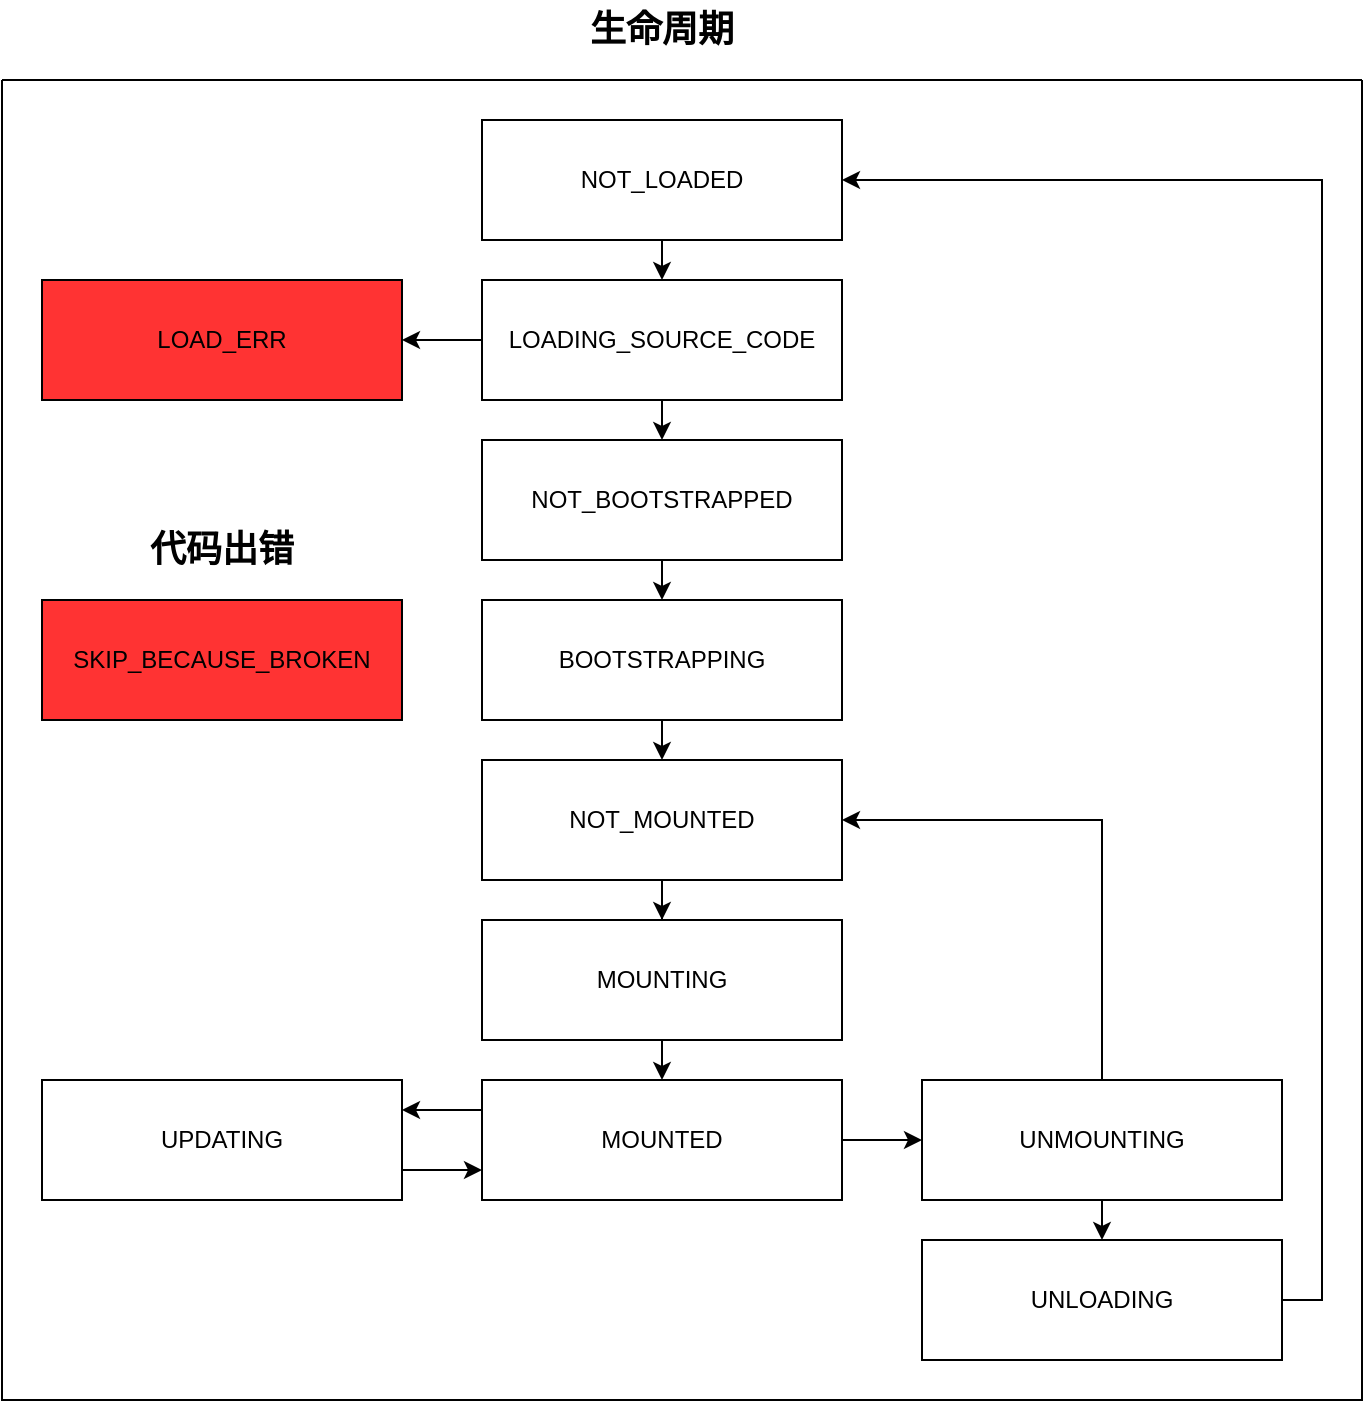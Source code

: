 <mxfile version="22.1.16" type="github">
  <diagram name="微前端" id="fnUhyGsoiNcezvq9pX6R">
    <mxGraphModel dx="2961" dy="1408" grid="1" gridSize="10" guides="1" tooltips="1" connect="1" arrows="1" fold="1" page="1" pageScale="1" pageWidth="827" pageHeight="1169" math="0" shadow="0">
      <root>
        <mxCell id="0" />
        <mxCell id="1" parent="0" />
        <mxCell id="3RE091t_g2rGld83odUV-13" style="edgeStyle=orthogonalEdgeStyle;rounded=0;orthogonalLoop=1;jettySize=auto;html=1;exitX=1;exitY=0.5;exitDx=0;exitDy=0;" parent="1" source="3RE091t_g2rGld83odUV-12" target="3RE091t_g2rGld83odUV-1" edge="1">
          <mxGeometry relative="1" as="geometry">
            <Array as="points">
              <mxPoint x="580" y="830" />
              <mxPoint x="580" y="270" />
            </Array>
          </mxGeometry>
        </mxCell>
        <mxCell id="3RE091t_g2rGld83odUV-14" style="edgeStyle=orthogonalEdgeStyle;rounded=0;orthogonalLoop=1;jettySize=auto;html=1;exitX=0.5;exitY=1;exitDx=0;exitDy=0;entryX=0.5;entryY=0;entryDx=0;entryDy=0;" parent="1" source="3RE091t_g2rGld83odUV-1" target="3RE091t_g2rGld83odUV-2" edge="1">
          <mxGeometry relative="1" as="geometry" />
        </mxCell>
        <mxCell id="3RE091t_g2rGld83odUV-1" value="NOT_LOADED" style="rounded=0;whiteSpace=wrap;html=1;" parent="1" vertex="1">
          <mxGeometry x="160" y="240" width="180" height="60" as="geometry" />
        </mxCell>
        <mxCell id="3RE091t_g2rGld83odUV-15" style="edgeStyle=orthogonalEdgeStyle;rounded=0;orthogonalLoop=1;jettySize=auto;html=1;exitX=0.5;exitY=1;exitDx=0;exitDy=0;entryX=0.5;entryY=0;entryDx=0;entryDy=0;" parent="1" source="3RE091t_g2rGld83odUV-2" target="3RE091t_g2rGld83odUV-4" edge="1">
          <mxGeometry relative="1" as="geometry" />
        </mxCell>
        <mxCell id="3RE091t_g2rGld83odUV-24" style="edgeStyle=orthogonalEdgeStyle;rounded=0;orthogonalLoop=1;jettySize=auto;html=1;exitX=0;exitY=0.5;exitDx=0;exitDy=0;entryX=1;entryY=0.5;entryDx=0;entryDy=0;" parent="1" source="3RE091t_g2rGld83odUV-2" target="3RE091t_g2rGld83odUV-3" edge="1">
          <mxGeometry relative="1" as="geometry" />
        </mxCell>
        <mxCell id="3RE091t_g2rGld83odUV-2" value="LOADING_SOURCE_CODE" style="rounded=0;whiteSpace=wrap;html=1;" parent="1" vertex="1">
          <mxGeometry x="160" y="320" width="180" height="60" as="geometry" />
        </mxCell>
        <mxCell id="3RE091t_g2rGld83odUV-3" value="LOAD_ERR" style="rounded=0;whiteSpace=wrap;html=1;fillColor=#FF3333;" parent="1" vertex="1">
          <mxGeometry x="-60" y="320" width="180" height="60" as="geometry" />
        </mxCell>
        <mxCell id="3RE091t_g2rGld83odUV-16" style="edgeStyle=orthogonalEdgeStyle;rounded=0;orthogonalLoop=1;jettySize=auto;html=1;exitX=0.5;exitY=1;exitDx=0;exitDy=0;entryX=0.5;entryY=0;entryDx=0;entryDy=0;" parent="1" source="3RE091t_g2rGld83odUV-4" target="3RE091t_g2rGld83odUV-5" edge="1">
          <mxGeometry relative="1" as="geometry" />
        </mxCell>
        <mxCell id="3RE091t_g2rGld83odUV-4" value="NOT_BOOTSTRAPPED" style="rounded=0;whiteSpace=wrap;html=1;" parent="1" vertex="1">
          <mxGeometry x="160" y="400" width="180" height="60" as="geometry" />
        </mxCell>
        <mxCell id="3RE091t_g2rGld83odUV-17" style="edgeStyle=orthogonalEdgeStyle;rounded=0;orthogonalLoop=1;jettySize=auto;html=1;exitX=0.5;exitY=1;exitDx=0;exitDy=0;entryX=0.5;entryY=0;entryDx=0;entryDy=0;" parent="1" source="3RE091t_g2rGld83odUV-5" target="3RE091t_g2rGld83odUV-7" edge="1">
          <mxGeometry relative="1" as="geometry" />
        </mxCell>
        <mxCell id="3RE091t_g2rGld83odUV-5" value="BOOTSTRAPPING" style="rounded=0;whiteSpace=wrap;html=1;" parent="1" vertex="1">
          <mxGeometry x="160" y="480" width="180" height="60" as="geometry" />
        </mxCell>
        <mxCell id="3RE091t_g2rGld83odUV-6" value="SKIP_BECAUSE_BROKEN" style="rounded=0;whiteSpace=wrap;html=1;fillColor=#FF3333;" parent="1" vertex="1">
          <mxGeometry x="-60" y="480" width="180" height="60" as="geometry" />
        </mxCell>
        <mxCell id="3RE091t_g2rGld83odUV-18" style="edgeStyle=orthogonalEdgeStyle;rounded=0;orthogonalLoop=1;jettySize=auto;html=1;exitX=0.5;exitY=1;exitDx=0;exitDy=0;" parent="1" source="3RE091t_g2rGld83odUV-7" target="3RE091t_g2rGld83odUV-8" edge="1">
          <mxGeometry relative="1" as="geometry" />
        </mxCell>
        <mxCell id="3RE091t_g2rGld83odUV-7" value="NOT_MOUNTED" style="rounded=0;whiteSpace=wrap;html=1;" parent="1" vertex="1">
          <mxGeometry x="160" y="560" width="180" height="60" as="geometry" />
        </mxCell>
        <mxCell id="3RE091t_g2rGld83odUV-19" style="edgeStyle=orthogonalEdgeStyle;rounded=0;orthogonalLoop=1;jettySize=auto;html=1;exitX=0.5;exitY=1;exitDx=0;exitDy=0;entryX=0.5;entryY=0;entryDx=0;entryDy=0;" parent="1" source="3RE091t_g2rGld83odUV-8" target="3RE091t_g2rGld83odUV-9" edge="1">
          <mxGeometry relative="1" as="geometry" />
        </mxCell>
        <mxCell id="3RE091t_g2rGld83odUV-8" value="MOUNTING" style="rounded=0;whiteSpace=wrap;html=1;" parent="1" vertex="1">
          <mxGeometry x="160" y="640" width="180" height="60" as="geometry" />
        </mxCell>
        <mxCell id="3RE091t_g2rGld83odUV-20" style="edgeStyle=orthogonalEdgeStyle;rounded=0;orthogonalLoop=1;jettySize=auto;html=1;exitX=1;exitY=0.5;exitDx=0;exitDy=0;entryX=0;entryY=0.5;entryDx=0;entryDy=0;" parent="1" source="3RE091t_g2rGld83odUV-9" target="3RE091t_g2rGld83odUV-11" edge="1">
          <mxGeometry relative="1" as="geometry" />
        </mxCell>
        <mxCell id="3RE091t_g2rGld83odUV-21" style="edgeStyle=orthogonalEdgeStyle;rounded=0;orthogonalLoop=1;jettySize=auto;html=1;exitX=0;exitY=0.25;exitDx=0;exitDy=0;entryX=1;entryY=0.25;entryDx=0;entryDy=0;" parent="1" source="3RE091t_g2rGld83odUV-9" target="3RE091t_g2rGld83odUV-10" edge="1">
          <mxGeometry relative="1" as="geometry" />
        </mxCell>
        <mxCell id="3RE091t_g2rGld83odUV-9" value="MOUNTED" style="rounded=0;whiteSpace=wrap;html=1;" parent="1" vertex="1">
          <mxGeometry x="160" y="720" width="180" height="60" as="geometry" />
        </mxCell>
        <mxCell id="3RE091t_g2rGld83odUV-22" style="edgeStyle=orthogonalEdgeStyle;rounded=0;orthogonalLoop=1;jettySize=auto;html=1;exitX=1;exitY=0.75;exitDx=0;exitDy=0;entryX=0;entryY=0.75;entryDx=0;entryDy=0;" parent="1" source="3RE091t_g2rGld83odUV-10" target="3RE091t_g2rGld83odUV-9" edge="1">
          <mxGeometry relative="1" as="geometry" />
        </mxCell>
        <mxCell id="3RE091t_g2rGld83odUV-10" value="UPDATING" style="rounded=0;whiteSpace=wrap;html=1;" parent="1" vertex="1">
          <mxGeometry x="-60" y="720" width="180" height="60" as="geometry" />
        </mxCell>
        <mxCell id="3RE091t_g2rGld83odUV-23" style="edgeStyle=orthogonalEdgeStyle;rounded=0;orthogonalLoop=1;jettySize=auto;html=1;exitX=0.5;exitY=1;exitDx=0;exitDy=0;entryX=0.5;entryY=0;entryDx=0;entryDy=0;" parent="1" source="3RE091t_g2rGld83odUV-11" target="3RE091t_g2rGld83odUV-12" edge="1">
          <mxGeometry relative="1" as="geometry" />
        </mxCell>
        <mxCell id="3RE091t_g2rGld83odUV-26" style="edgeStyle=orthogonalEdgeStyle;rounded=0;orthogonalLoop=1;jettySize=auto;html=1;exitX=0.5;exitY=0;exitDx=0;exitDy=0;entryX=1;entryY=0.5;entryDx=0;entryDy=0;" parent="1" source="3RE091t_g2rGld83odUV-11" target="3RE091t_g2rGld83odUV-7" edge="1">
          <mxGeometry relative="1" as="geometry" />
        </mxCell>
        <mxCell id="3RE091t_g2rGld83odUV-11" value="UNMOUNTING" style="rounded=0;whiteSpace=wrap;html=1;" parent="1" vertex="1">
          <mxGeometry x="380" y="720" width="180" height="60" as="geometry" />
        </mxCell>
        <mxCell id="3RE091t_g2rGld83odUV-12" value="UNLOADING" style="rounded=0;whiteSpace=wrap;html=1;" parent="1" vertex="1">
          <mxGeometry x="380" y="800" width="180" height="60" as="geometry" />
        </mxCell>
        <mxCell id="3RE091t_g2rGld83odUV-25" value="&lt;font style=&quot;font-size: 18px;&quot;&gt;&lt;b&gt;代码出错&lt;/b&gt;&lt;/font&gt;" style="text;html=1;strokeColor=none;fillColor=none;align=center;verticalAlign=middle;whiteSpace=wrap;rounded=0;" parent="1" vertex="1">
          <mxGeometry x="-10" y="440" width="80" height="30" as="geometry" />
        </mxCell>
        <mxCell id="a6MmdpupKggbtKRmjQ3E-5" value="" style="swimlane;startSize=0;" vertex="1" parent="1">
          <mxGeometry x="-80" y="220" width="680" height="660" as="geometry" />
        </mxCell>
        <mxCell id="a6MmdpupKggbtKRmjQ3E-10" value="&lt;font style=&quot;font-size: 18px;&quot;&gt;生命周期&lt;/font&gt;" style="text;html=1;strokeColor=none;fillColor=none;align=center;verticalAlign=middle;whiteSpace=wrap;rounded=0;fontStyle=1" vertex="1" parent="1">
          <mxGeometry x="160" y="180" width="180" height="30" as="geometry" />
        </mxCell>
      </root>
    </mxGraphModel>
  </diagram>
</mxfile>
